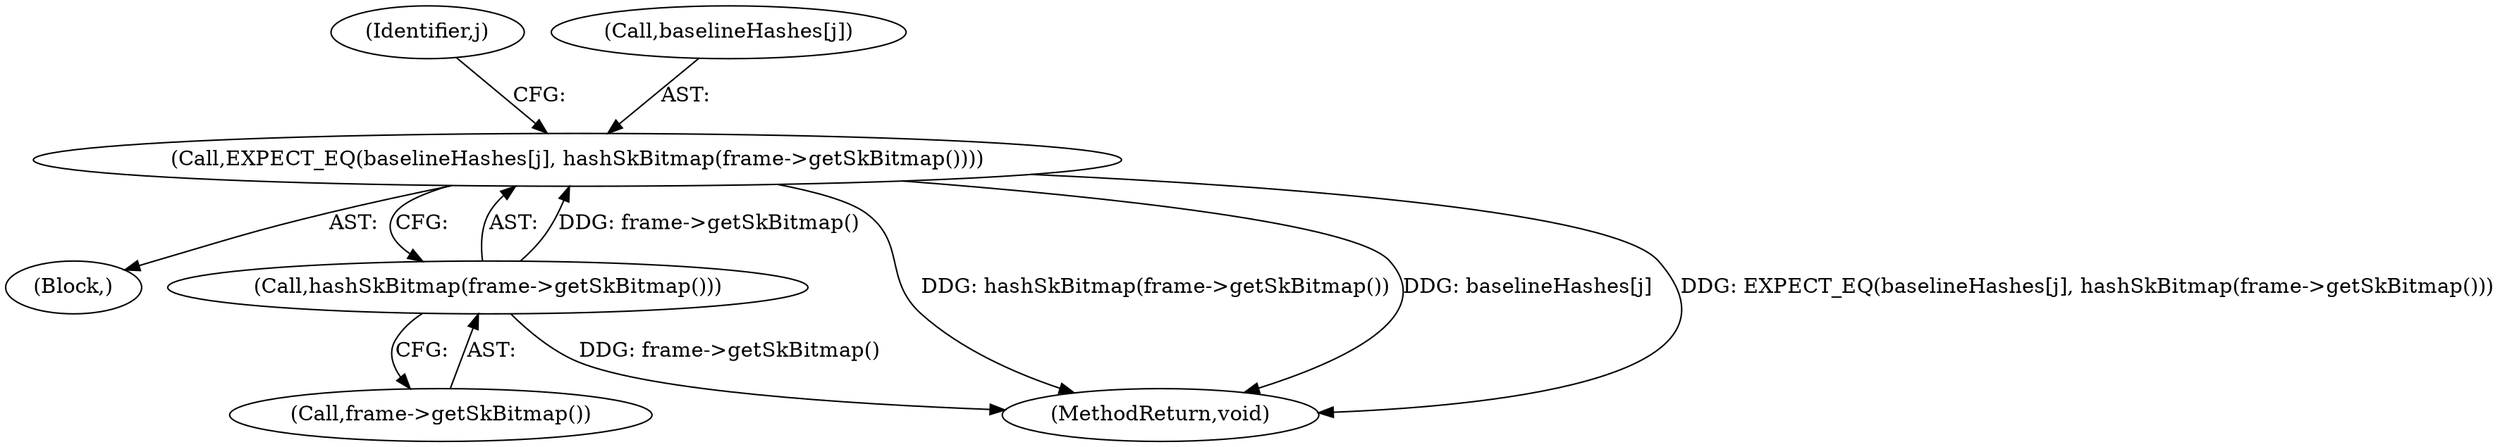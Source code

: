 digraph "0_Chrome_4f9c9adef4036aff60b734b4a0045c43c320fe1d_0@array" {
"1000183" [label="(Call,EXPECT_EQ(baselineHashes[j], hashSkBitmap(frame->getSkBitmap())))"];
"1000187" [label="(Call,hashSkBitmap(frame->getSkBitmap()))"];
"1000165" [label="(Identifier,j)"];
"1000183" [label="(Call,EXPECT_EQ(baselineHashes[j], hashSkBitmap(frame->getSkBitmap())))"];
"1000184" [label="(Call,baselineHashes[j])"];
"1000167" [label="(Block,)"];
"1000188" [label="(Call,frame->getSkBitmap())"];
"1000189" [label="(MethodReturn,void)"];
"1000187" [label="(Call,hashSkBitmap(frame->getSkBitmap()))"];
"1000183" -> "1000167"  [label="AST: "];
"1000183" -> "1000187"  [label="CFG: "];
"1000184" -> "1000183"  [label="AST: "];
"1000187" -> "1000183"  [label="AST: "];
"1000165" -> "1000183"  [label="CFG: "];
"1000183" -> "1000189"  [label="DDG: hashSkBitmap(frame->getSkBitmap())"];
"1000183" -> "1000189"  [label="DDG: baselineHashes[j]"];
"1000183" -> "1000189"  [label="DDG: EXPECT_EQ(baselineHashes[j], hashSkBitmap(frame->getSkBitmap()))"];
"1000187" -> "1000183"  [label="DDG: frame->getSkBitmap()"];
"1000187" -> "1000188"  [label="CFG: "];
"1000188" -> "1000187"  [label="AST: "];
"1000187" -> "1000189"  [label="DDG: frame->getSkBitmap()"];
}
